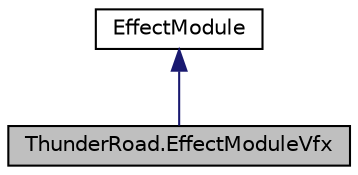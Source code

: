 digraph "ThunderRoad.EffectModuleVfx"
{
 // LATEX_PDF_SIZE
  edge [fontname="Helvetica",fontsize="10",labelfontname="Helvetica",labelfontsize="10"];
  node [fontname="Helvetica",fontsize="10",shape=record];
  Node1 [label="ThunderRoad.EffectModuleVfx",height=0.2,width=0.4,color="black", fillcolor="grey75", style="filled", fontcolor="black",tooltip="Class EffectModuleVfx. Implements the ThunderRoad.EffectModule"];
  Node2 -> Node1 [dir="back",color="midnightblue",fontsize="10",style="solid",fontname="Helvetica"];
  Node2 [label="EffectModule",height=0.2,width=0.4,color="black", fillcolor="white", style="filled",URL="$class_thunder_road_1_1_effect_module.html",tooltip="Class EffectModule."];
}
